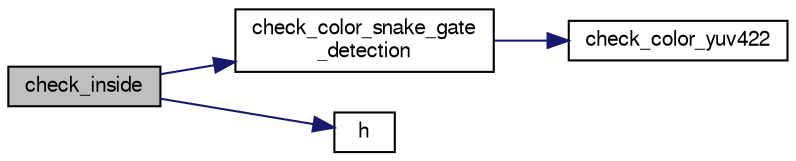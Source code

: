 digraph "check_inside"
{
  edge [fontname="FreeSans",fontsize="10",labelfontname="FreeSans",labelfontsize="10"];
  node [fontname="FreeSans",fontsize="10",shape=record];
  rankdir="LR";
  Node1 [label="check_inside",height=0.2,width=0.4,color="black", fillcolor="grey75", style="filled", fontcolor="black"];
  Node1 -> Node2 [color="midnightblue",fontsize="10",style="solid",fontname="FreeSans"];
  Node2 [label="check_color_snake_gate\l_detection",height=0.2,width=0.4,color="black", fillcolor="white", style="filled",URL="$snake__gate__detection_8c.html#a0981ce70dd28acd9b61fd0da4248798f"];
  Node2 -> Node3 [color="midnightblue",fontsize="10",style="solid",fontname="FreeSans"];
  Node3 [label="check_color_yuv422",height=0.2,width=0.4,color="black", fillcolor="white", style="filled",URL="$image_8c.html#a6f14c04ea0779b7962d796490e0c8420",tooltip="Checks the color of a single pixel in a YUV422 image. "];
  Node1 -> Node4 [color="midnightblue",fontsize="10",style="solid",fontname="FreeSans"];
  Node4 [label="h",height=0.2,width=0.4,color="black", fillcolor="white", style="filled",URL="$UKF__Wind__Estimator_8c.html#a1b540e52aff26922bc43ff126fa35270"];
}
